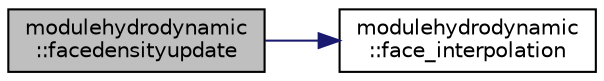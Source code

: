 digraph "modulehydrodynamic::facedensityupdate"
{
 // LATEX_PDF_SIZE
  edge [fontname="Helvetica",fontsize="10",labelfontname="Helvetica",labelfontsize="10"];
  node [fontname="Helvetica",fontsize="10",shape=record];
  rankdir="LR";
  Node1 [label="modulehydrodynamic\l::facedensityupdate",height=0.2,width=0.4,color="black", fillcolor="grey75", style="filled", fontcolor="black",tooltip="Constructs Updates facedensity matrix."];
  Node1 -> Node2 [color="midnightblue",fontsize="10",style="solid"];
  Node2 [label="modulehydrodynamic\l::face_interpolation",height=0.2,width=0.4,color="black", fillcolor="white", style="filled",URL="$namespacemodulehydrodynamic.html#aeaeab24d9e7539d66950b61105ead64f",tooltip=" "];
}
